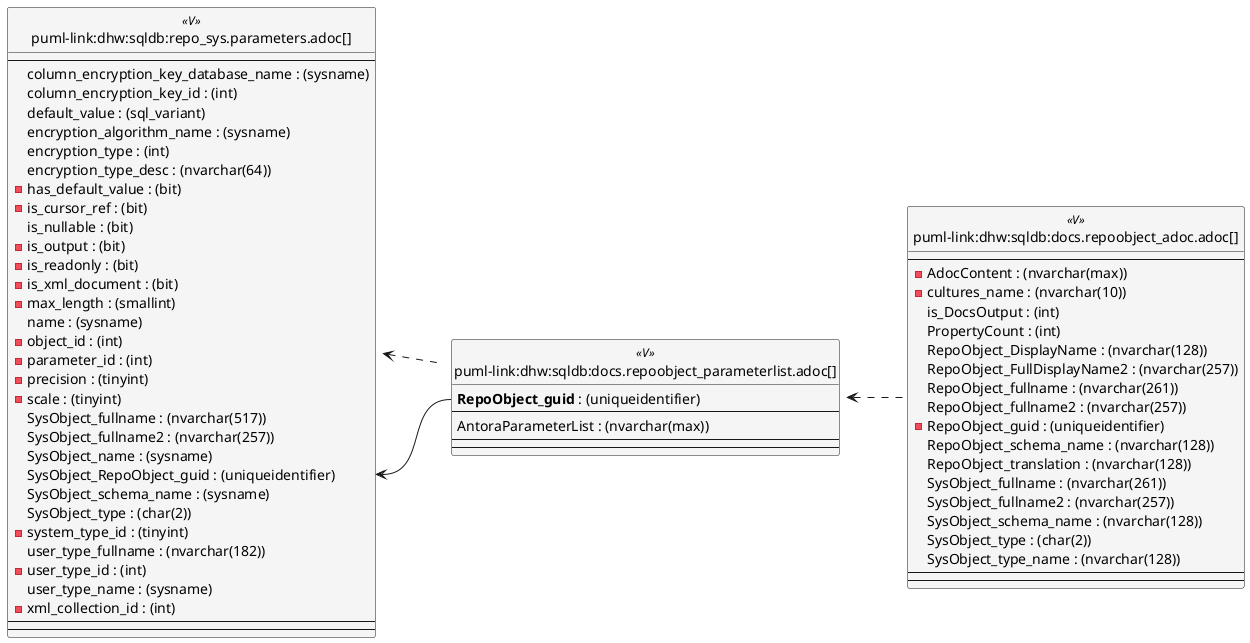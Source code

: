 @startuml
left to right direction
'top to bottom direction
hide circle
'avoide "." issues:
set namespaceSeparator none


skinparam class {
  BackgroundColor White
  BackgroundColor<<FN>> Yellow
  BackgroundColor<<FS>> Yellow
  BackgroundColor<<FT>> LightGray
  BackgroundColor<<IF>> Yellow
  BackgroundColor<<IS>> Yellow
  BackgroundColor<<P>> Aqua
  BackgroundColor<<PC>> Aqua
  BackgroundColor<<SN>> Yellow
  BackgroundColor<<SO>> SlateBlue
  BackgroundColor<<TF>> LightGray
  BackgroundColor<<TR>> Tomato
  BackgroundColor<<U>> White
  BackgroundColor<<V>> WhiteSmoke
  BackgroundColor<<X>> Aqua
  BackgroundColor<<external>> AliceBlue
}


entity "puml-link:dhw:sqldb:docs.repoobject_adoc.adoc[]" as docs.RepoObject_Adoc << V >> {
  --
  - AdocContent : (nvarchar(max))
  - cultures_name : (nvarchar(10))
  is_DocsOutput : (int)
  PropertyCount : (int)
  RepoObject_DisplayName : (nvarchar(128))
  RepoObject_FullDisplayName2 : (nvarchar(257))
  RepoObject_fullname : (nvarchar(261))
  RepoObject_fullname2 : (nvarchar(257))
  - RepoObject_guid : (uniqueidentifier)
  RepoObject_schema_name : (nvarchar(128))
  RepoObject_translation : (nvarchar(128))
  SysObject_fullname : (nvarchar(261))
  SysObject_fullname2 : (nvarchar(257))
  SysObject_schema_name : (nvarchar(128))
  SysObject_type : (char(2))
  SysObject_type_name : (nvarchar(128))
  --
  --
}

entity "puml-link:dhw:sqldb:docs.repoobject_parameterlist.adoc[]" as docs.RepoObject_ParameterList << V >> {
  **RepoObject_guid** : (uniqueidentifier)
  --
  AntoraParameterList : (nvarchar(max))
  --
  --
}

entity "puml-link:dhw:sqldb:repo_sys.parameters.adoc[]" as repo_sys.parameters << V >> {
  --
  column_encryption_key_database_name : (sysname)
  column_encryption_key_id : (int)
  default_value : (sql_variant)
  encryption_algorithm_name : (sysname)
  encryption_type : (int)
  encryption_type_desc : (nvarchar(64))
  - has_default_value : (bit)
  - is_cursor_ref : (bit)
  is_nullable : (bit)
  - is_output : (bit)
  - is_readonly : (bit)
  - is_xml_document : (bit)
  - max_length : (smallint)
  name : (sysname)
  - object_id : (int)
  - parameter_id : (int)
  - precision : (tinyint)
  - scale : (tinyint)
  SysObject_fullname : (nvarchar(517))
  SysObject_fullname2 : (nvarchar(257))
  SysObject_name : (sysname)
  SysObject_RepoObject_guid : (uniqueidentifier)
  SysObject_schema_name : (sysname)
  SysObject_type : (char(2))
  - system_type_id : (tinyint)
  user_type_fullname : (nvarchar(182))
  - user_type_id : (int)
  user_type_name : (sysname)
  - xml_collection_id : (int)
  --
  --
}

docs.RepoObject_ParameterList <.. docs.RepoObject_Adoc
repo_sys.parameters <.. docs.RepoObject_ParameterList
"repo_sys.parameters::SysObject_RepoObject_guid" <-- "docs.RepoObject_ParameterList::RepoObject_guid"
@enduml

